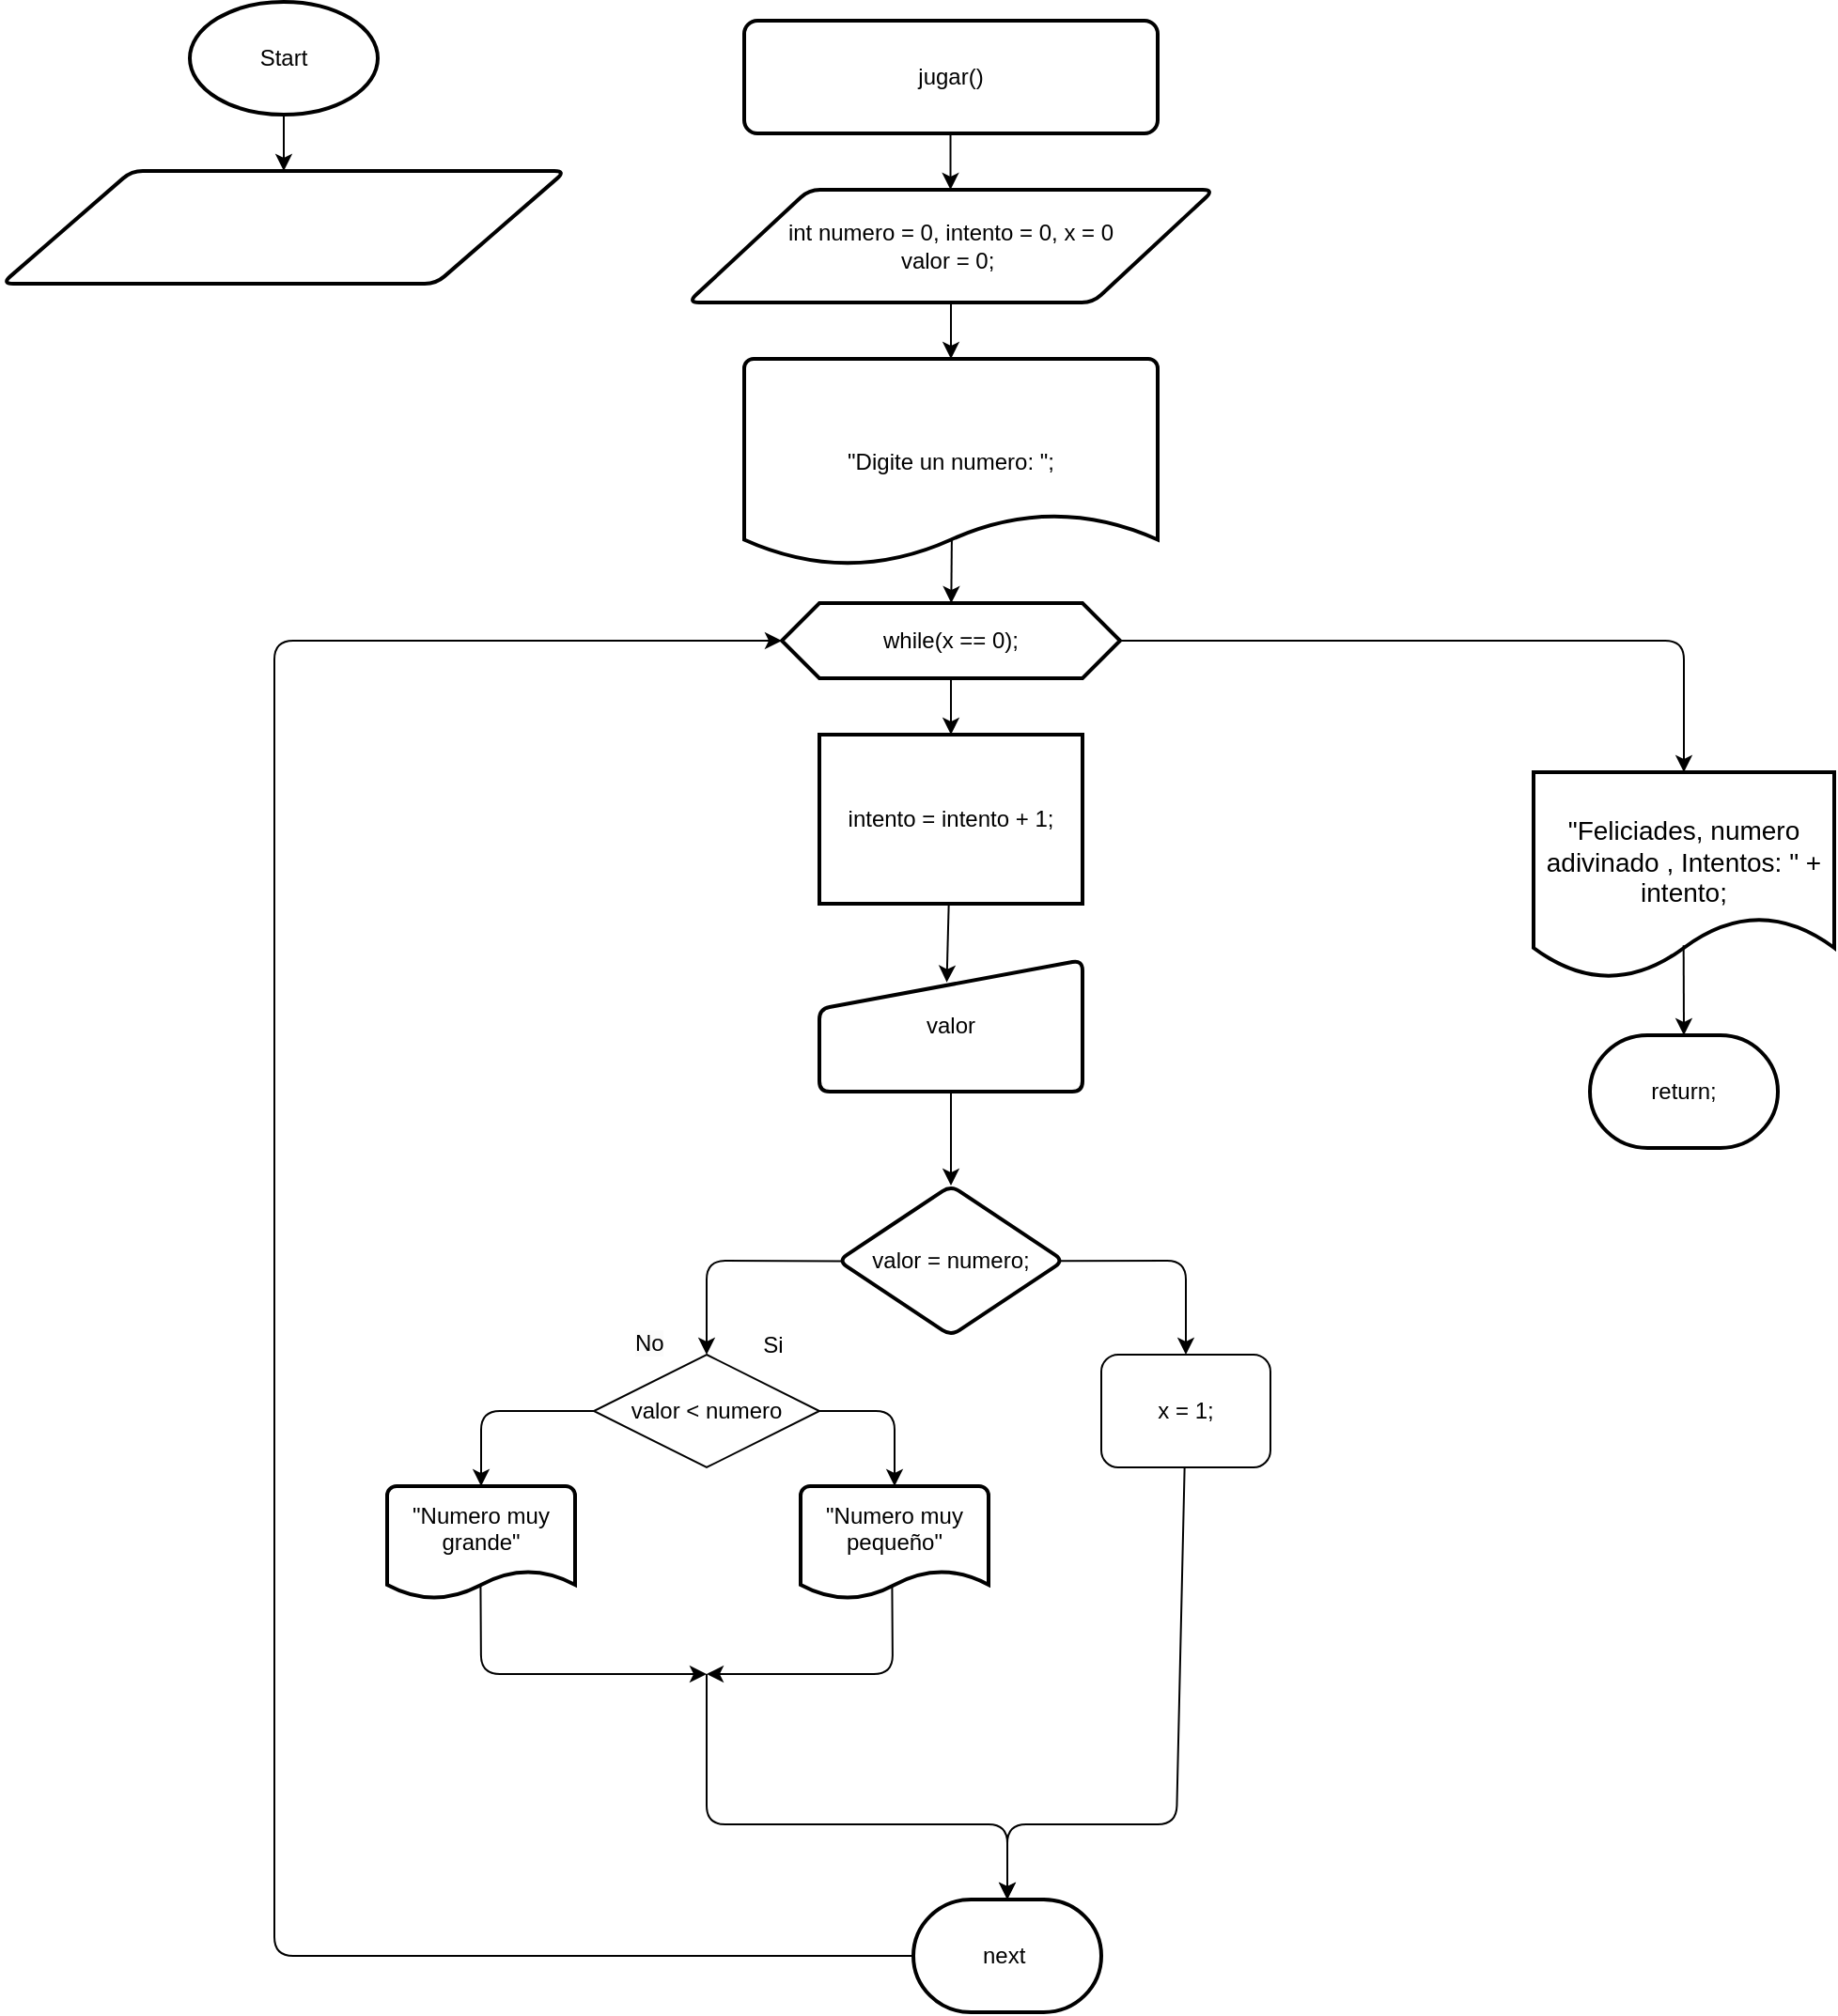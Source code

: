 <mxfile>
    <diagram id="u1VLZLcf8KAzm1ALvAkV" name="Page-1">
        <mxGraphModel dx="1209" dy="958" grid="1" gridSize="10" guides="1" tooltips="1" connect="1" arrows="1" fold="1" page="1" pageScale="1" pageWidth="850" pageHeight="1100" math="0" shadow="0">
            <root>
                <mxCell id="0"/>
                <mxCell id="1" parent="0"/>
                <mxCell id="4" style="edgeStyle=none;html=1;entryX=0.5;entryY=0;entryDx=0;entryDy=0;" edge="1" parent="1" source="2" target="3">
                    <mxGeometry relative="1" as="geometry"/>
                </mxCell>
                <mxCell id="2" value="Start" style="strokeWidth=2;html=1;shape=mxgraph.flowchart.start_1;whiteSpace=wrap;" vertex="1" parent="1">
                    <mxGeometry x="325" y="30" width="100" height="60" as="geometry"/>
                </mxCell>
                <mxCell id="3" value="" style="shape=parallelogram;html=1;strokeWidth=2;perimeter=parallelogramPerimeter;whiteSpace=wrap;rounded=1;arcSize=12;size=0.23;" vertex="1" parent="1">
                    <mxGeometry x="225" y="120" width="300" height="60" as="geometry"/>
                </mxCell>
                <mxCell id="5" value="jugar()" style="rounded=1;whiteSpace=wrap;html=1;absoluteArcSize=1;arcSize=14;strokeWidth=2;" vertex="1" parent="1">
                    <mxGeometry x="620" y="40" width="220" height="60" as="geometry"/>
                </mxCell>
                <mxCell id="10" value="int numero = 0, intento = 0, x = 0&lt;div&gt;valor = 0;&amp;nbsp;&lt;/div&gt;" style="shape=parallelogram;html=1;strokeWidth=2;perimeter=parallelogramPerimeter;whiteSpace=wrap;rounded=1;arcSize=12;size=0.23;" vertex="1" parent="1">
                    <mxGeometry x="590" y="130" width="280" height="60" as="geometry"/>
                </mxCell>
                <mxCell id="19" value="" style="edgeStyle=none;html=1;exitX=0.502;exitY=0.878;exitDx=0;exitDy=0;exitPerimeter=0;" edge="1" parent="1" source="12" target="18">
                    <mxGeometry relative="1" as="geometry"/>
                </mxCell>
                <mxCell id="12" value="&quot;Digite un numero: &quot;;" style="strokeWidth=2;html=1;shape=mxgraph.flowchart.document2;whiteSpace=wrap;size=0.25;" vertex="1" parent="1">
                    <mxGeometry x="620" y="220" width="220" height="110" as="geometry"/>
                </mxCell>
                <mxCell id="15" style="edgeStyle=none;html=1;entryX=0.5;entryY=0;entryDx=0;entryDy=0;entryPerimeter=0;" edge="1" parent="1" source="10" target="12">
                    <mxGeometry relative="1" as="geometry"/>
                </mxCell>
                <mxCell id="17" style="edgeStyle=none;html=1;entryX=0.5;entryY=0;entryDx=0;entryDy=0;entryPerimeter=0;" edge="1" parent="1">
                    <mxGeometry relative="1" as="geometry">
                        <mxPoint x="729.76" y="100" as="sourcePoint"/>
                        <mxPoint x="729.76" y="130" as="targetPoint"/>
                    </mxGeometry>
                </mxCell>
                <mxCell id="21" value="" style="edgeStyle=none;html=1;" edge="1" parent="1" source="18" target="20">
                    <mxGeometry relative="1" as="geometry"/>
                </mxCell>
                <mxCell id="66" style="edgeStyle=none;html=1;exitX=1;exitY=0.5;exitDx=0;exitDy=0;" edge="1" parent="1" source="18">
                    <mxGeometry relative="1" as="geometry">
                        <mxPoint x="1120" y="440" as="targetPoint"/>
                        <Array as="points">
                            <mxPoint x="1120" y="370"/>
                        </Array>
                    </mxGeometry>
                </mxCell>
                <mxCell id="18" value="while(x == 0);" style="whiteSpace=wrap;html=1;strokeWidth=2;shape=hexagon;perimeter=hexagonPerimeter2;fixedSize=1;" vertex="1" parent="1">
                    <mxGeometry x="640" y="350" width="180" height="40" as="geometry"/>
                </mxCell>
                <mxCell id="20" value="intento = intento + 1;" style="whiteSpace=wrap;html=1;strokeWidth=2;" vertex="1" parent="1">
                    <mxGeometry x="660" y="420" width="140" height="90" as="geometry"/>
                </mxCell>
                <mxCell id="26" value="" style="edgeStyle=none;html=1;" edge="1" parent="1" source="23" target="25">
                    <mxGeometry relative="1" as="geometry"/>
                </mxCell>
                <mxCell id="23" value="valor" style="html=1;strokeWidth=2;shape=manualInput;whiteSpace=wrap;rounded=1;size=26;arcSize=11;" vertex="1" parent="1">
                    <mxGeometry x="660" y="540" width="140" height="70" as="geometry"/>
                </mxCell>
                <mxCell id="24" style="edgeStyle=none;html=1;entryX=0.484;entryY=0.169;entryDx=0;entryDy=0;entryPerimeter=0;" edge="1" parent="1" source="20" target="23">
                    <mxGeometry relative="1" as="geometry"/>
                </mxCell>
                <mxCell id="27" style="edgeStyle=none;html=1;exitX=0.979;exitY=0.501;exitDx=0;exitDy=0;exitPerimeter=0;entryX=0.5;entryY=0;entryDx=0;entryDy=0;" edge="1" parent="1" source="25" target="30">
                    <mxGeometry relative="1" as="geometry">
                        <mxPoint x="870" y="700" as="targetPoint"/>
                        <Array as="points">
                            <mxPoint x="855" y="700"/>
                        </Array>
                    </mxGeometry>
                </mxCell>
                <mxCell id="28" style="edgeStyle=none;html=1;exitX=0.013;exitY=0.503;exitDx=0;exitDy=0;exitPerimeter=0;entryX=0.5;entryY=0;entryDx=0;entryDy=0;" edge="1" parent="1" source="25" target="31">
                    <mxGeometry relative="1" as="geometry">
                        <mxPoint x="590" y="700" as="targetPoint"/>
                        <Array as="points">
                            <mxPoint x="600" y="700"/>
                        </Array>
                    </mxGeometry>
                </mxCell>
                <mxCell id="25" value="valor = numero;" style="rhombus;whiteSpace=wrap;html=1;strokeWidth=2;rounded=1;arcSize=11;" vertex="1" parent="1">
                    <mxGeometry x="670" y="660" width="120" height="80" as="geometry"/>
                </mxCell>
                <mxCell id="52" style="edgeStyle=none;html=1;" edge="1" parent="1" source="30">
                    <mxGeometry relative="1" as="geometry">
                        <mxPoint x="760" y="1040" as="targetPoint"/>
                        <Array as="points">
                            <mxPoint x="850" y="1000"/>
                            <mxPoint x="760" y="1000"/>
                        </Array>
                    </mxGeometry>
                </mxCell>
                <mxCell id="30" value="x = 1;" style="rounded=1;whiteSpace=wrap;html=1;" vertex="1" parent="1">
                    <mxGeometry x="810" y="750" width="90" height="60" as="geometry"/>
                </mxCell>
                <mxCell id="36" style="edgeStyle=none;html=1;exitX=0.497;exitY=0.861;exitDx=0;exitDy=0;exitPerimeter=0;" edge="1" parent="1" source="56">
                    <mxGeometry relative="1" as="geometry">
                        <mxPoint x="600" y="920" as="targetPoint"/>
                        <Array as="points">
                            <mxPoint x="480" y="920"/>
                        </Array>
                    </mxGeometry>
                </mxCell>
                <mxCell id="37" style="edgeStyle=none;html=1;entryX=0.5;entryY=0;entryDx=0;entryDy=0;entryPerimeter=0;exitX=1;exitY=0.5;exitDx=0;exitDy=0;" edge="1" parent="1" source="31" target="40">
                    <mxGeometry relative="1" as="geometry">
                        <mxPoint x="710" y="780" as="targetPoint"/>
                        <Array as="points">
                            <mxPoint x="700" y="780"/>
                        </Array>
                    </mxGeometry>
                </mxCell>
                <mxCell id="31" value="valor &amp;lt; numero" style="rhombus;whiteSpace=wrap;html=1;" vertex="1" parent="1">
                    <mxGeometry x="540" y="750" width="120" height="60" as="geometry"/>
                </mxCell>
                <mxCell id="34" value="Si" style="text;html=1;align=center;verticalAlign=middle;resizable=0;points=[];autosize=1;strokeColor=none;fillColor=none;" vertex="1" parent="1">
                    <mxGeometry x="620" y="730" width="30" height="30" as="geometry"/>
                </mxCell>
                <mxCell id="35" value="&lt;span style=&quot;color: rgb(0, 0, 0); font-family: Helvetica; font-size: 12px; font-style: normal; font-variant-ligatures: normal; font-variant-caps: normal; font-weight: 400; letter-spacing: normal; orphans: 2; text-align: center; text-indent: 0px; text-transform: none; widows: 2; word-spacing: 0px; -webkit-text-stroke-width: 0px; white-space: nowrap; background-color: rgb(251, 251, 251); text-decoration-thickness: initial; text-decoration-style: initial; text-decoration-color: initial; float: none; display: inline !important;&quot;&gt;No&lt;/span&gt;" style="text;whiteSpace=wrap;html=1;" vertex="1" parent="1">
                    <mxGeometry x="560" y="730" width="40" height="40" as="geometry"/>
                </mxCell>
                <mxCell id="48" style="edgeStyle=none;html=1;exitX=0.487;exitY=0.884;exitDx=0;exitDy=0;exitPerimeter=0;" edge="1" parent="1" source="40">
                    <mxGeometry relative="1" as="geometry">
                        <mxPoint x="600" y="920" as="targetPoint"/>
                        <Array as="points">
                            <mxPoint x="699" y="920"/>
                        </Array>
                    </mxGeometry>
                </mxCell>
                <mxCell id="40" value="&quot;Numero muy pequeño&quot;&lt;div&gt;&lt;br&gt;&lt;/div&gt;" style="strokeWidth=2;html=1;shape=mxgraph.flowchart.document2;whiteSpace=wrap;size=0.25;" vertex="1" parent="1">
                    <mxGeometry x="650" y="820" width="100" height="60" as="geometry"/>
                </mxCell>
                <mxCell id="51" value="" style="edgeStyle=none;orthogonalLoop=1;jettySize=auto;html=1;" edge="1" parent="1">
                    <mxGeometry width="100" relative="1" as="geometry">
                        <mxPoint x="600" y="920" as="sourcePoint"/>
                        <mxPoint x="760" y="1040" as="targetPoint"/>
                        <Array as="points">
                            <mxPoint x="600" y="1000"/>
                            <mxPoint x="760" y="1000"/>
                        </Array>
                    </mxGeometry>
                </mxCell>
                <mxCell id="58" value="" style="edgeStyle=none;html=1;entryX=0.5;entryY=0;entryDx=0;entryDy=0;entryPerimeter=0;" edge="1" parent="1" source="31" target="56">
                    <mxGeometry relative="1" as="geometry">
                        <mxPoint x="600" y="920" as="targetPoint"/>
                        <mxPoint x="540" y="780" as="sourcePoint"/>
                        <Array as="points">
                            <mxPoint x="480" y="780"/>
                        </Array>
                    </mxGeometry>
                </mxCell>
                <mxCell id="56" value="&lt;div&gt;&quot;Numero muy grande&quot;&lt;/div&gt;&lt;div&gt;&lt;br&gt;&lt;/div&gt;" style="strokeWidth=2;html=1;shape=mxgraph.flowchart.document2;whiteSpace=wrap;size=0.25;" vertex="1" parent="1">
                    <mxGeometry x="430" y="820" width="100" height="60" as="geometry"/>
                </mxCell>
                <mxCell id="65" style="edgeStyle=none;html=1;entryX=0;entryY=0.5;entryDx=0;entryDy=0;exitX=0;exitY=0.5;exitDx=0;exitDy=0;exitPerimeter=0;" edge="1" parent="1" source="64" target="18">
                    <mxGeometry relative="1" as="geometry">
                        <mxPoint x="700" y="1080" as="sourcePoint"/>
                        <Array as="points">
                            <mxPoint x="370" y="1070"/>
                            <mxPoint x="370" y="370"/>
                        </Array>
                    </mxGeometry>
                </mxCell>
                <mxCell id="64" value="next&amp;nbsp;" style="strokeWidth=2;html=1;shape=mxgraph.flowchart.terminator;whiteSpace=wrap;" vertex="1" parent="1">
                    <mxGeometry x="710" y="1040" width="100" height="60" as="geometry"/>
                </mxCell>
                <mxCell id="68" value="&lt;div&gt;&lt;br&gt;&lt;/div&gt;&quot;Feliciades, numero adivinado , Intentos: &quot; + intento;" style="shape=document;whiteSpace=wrap;html=1;boundedLbl=1;strokeWidth=2;fontSize=14;" vertex="1" parent="1">
                    <mxGeometry x="1040" y="440" width="160" height="110" as="geometry"/>
                </mxCell>
                <mxCell id="69" value="" style="edgeStyle=none;orthogonalLoop=1;jettySize=auto;html=1;exitX=0.499;exitY=0.837;exitDx=0;exitDy=0;exitPerimeter=0;" edge="1" parent="1" source="68">
                    <mxGeometry width="100" relative="1" as="geometry">
                        <mxPoint x="1070" y="610" as="sourcePoint"/>
                        <mxPoint x="1120" y="580" as="targetPoint"/>
                        <Array as="points"/>
                    </mxGeometry>
                </mxCell>
                <mxCell id="70" value="return;" style="strokeWidth=2;html=1;shape=mxgraph.flowchart.terminator;whiteSpace=wrap;" vertex="1" parent="1">
                    <mxGeometry x="1070" y="580" width="100" height="60" as="geometry"/>
                </mxCell>
            </root>
        </mxGraphModel>
    </diagram>
</mxfile>